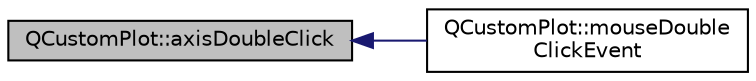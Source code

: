 digraph "QCustomPlot::axisDoubleClick"
{
  edge [fontname="Helvetica",fontsize="10",labelfontname="Helvetica",labelfontsize="10"];
  node [fontname="Helvetica",fontsize="10",shape=record];
  rankdir="LR";
  Node167 [label="QCustomPlot::axisDoubleClick",height=0.2,width=0.4,color="black", fillcolor="grey75", style="filled", fontcolor="black"];
  Node167 -> Node168 [dir="back",color="midnightblue",fontsize="10",style="solid",fontname="Helvetica"];
  Node168 [label="QCustomPlot::mouseDouble\lClickEvent",height=0.2,width=0.4,color="black", fillcolor="white", style="filled",URL="$dd/d9b/class_q_custom_plot.html#a77591913a5b543bdc465dd5e08325a49"];
}
